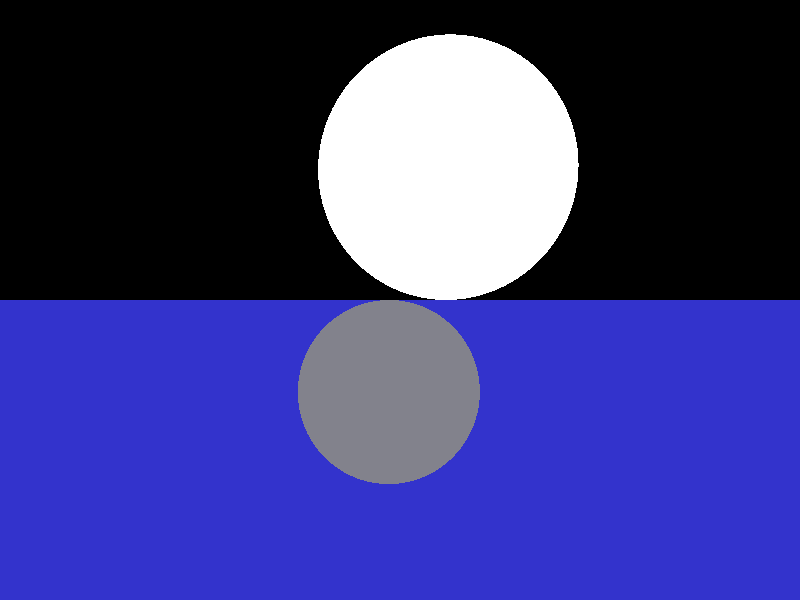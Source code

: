 // cs473, assignment 1 sample file (RIGHT HANDED)

camera {
  location  <3, 0, 12>
  up        <0,  1,  0>
  right     <1.33333, 0,  0>
  look_at   <0, 0, 0>
}


light_source {<-100, 100, 100> color rgb <1.5, 1.5, 1.5>}

sphere { <0, 0, 0>, 2
  pigment { color rgb <1.0, 0.0, 0.0>}
  finish {ambient 0.2 diffuse 0.8}
  translate <12, -2, -4>
}

sphere { <0, 0, 0>, 2
  pigment { color rgb <0.98, 0.47, 0.0>}
  finish {ambient 0.2 diffuse 0.8}
  translate <11, -2, 2>
}

sphere { <0, 0, 0>, 2
  pigment { color rgb <0.98, 0.98, 0.0>}
  finish {ambient 0.2 diffuse 0.8}
  translate <9, -2, 7>
}

sphere { <0, 0, 0>, 2
  pigment { color rgb <0.0, 0.98, 0.3>}
  finish {ambient 0.2 diffuse 0.8}
  translate <6, -2, 11>
}

sphere { <0, 0, 0>, 2
  pigment { color rgb <0.0, 0.03, 0.83>}
  finish {ambient 0.2 diffuse 0.8}
  translate <2, -2, 14>
}

sphere { <0, 0, 0>, 2
  pigment { color rgb <0.71, 0.00, 0.65>}
  finish {ambient 0.2 diffuse 0.8}
  translate <-3, -2, 16>
}

//

sphere { <0, 0, 0>, 2
  pigment { color rgb <1.0, 0.0, 0.0>}
  finish {ambient 0.2 diffuse 0.8}
  translate <12, 2, -4>
}

sphere { <0, 0, 0>, 2
  pigment { color rgb <0.98, 0.47, 0.0>}
  finish {ambient 0.2 diffuse 0.8}
  translate <11, 2, 2>
}

sphere { <0, 0, 0>, 2
  pigment { color rgb <0.98, 0.98, 0.0>}
  finish {ambient 0.2 diffuse 0.8}
  translate <9, 2, 7>
}

sphere { <0, 0, 0>, 2
  pigment { color rgb <0.0, 0.98, 0.3>}
  finish {ambient 0.2 diffuse 0.8}
  translate <6, 2, 11>
}

sphere { <0, 0, 0>, 2
  pigment { color rgb <0.0, 0.03, 0.83>}
  finish {ambient 0.2 diffuse 0.8}
  translate <2, 2, 14>
}

sphere { <0, 0, 0>, 2
  pigment { color rgb <0.71, 0.00, 0.65>}
  finish {ambient 0.2 diffuse 0.8}
  translate <-3, 2, 16>
}

//

sphere { <0, 0, 0>, 2
  pigment { color rgb <1.0, 0.0, 0.0>}
  finish {ambient 0.2 diffuse 0.8}
  translate <12, 6, -4>
}

sphere { <0, 0, 0>, 2
  pigment { color rgb <0.98, 0.47, 0.0>}
  finish {ambient 0.2 diffuse 0.8}
  translate <11, 6, 2>
}

sphere { <0, 0, 0>, 2
  pigment { color rgb <0.98, 0.98, 0.0>}
  finish {ambient 0.2 diffuse 0.8}
  translate <9, 6, 7>
}

sphere { <0, 0, 0>, 2
  pigment { color rgb <0.0, 0.98, 0.3>}
  finish {ambient 0.2 diffuse 0.8}
  translate <6, 6, 11>
}

sphere { <0, 0, 0>, 2
  pigment { color rgb <0.0, 0.03, 0.83>}
  finish {ambient 0.2 diffuse 0.8}
  translate <2, 6, 14>
}

sphere { <0, 0, 0>, 2
  pigment { color rgb <0.71, 0.00, 0.65>}
  finish {ambient 0.2 diffuse 0.8}
  translate <-3, 6, 16>
}

//

sphere { <0, 0, 0>, 2
  pigment { color rgb <1.0, 0.0, 0.0>}
  finish {ambient 0.2 diffuse 0.8}
  translate <12, 10, -4>
}

sphere { <0, 0, 0>, 2
  pigment { color rgb <0.98, 0.47, 0.0>}
  finish {ambient 0.2 diffuse 0.8}
  translate <11, 10, 2>
}

sphere { <0, 0, 0>, 2
  pigment { color rgb <0.98, 0.98, 0.0>}
  finish {ambient 0.2 diffuse 0.8}
  translate <9, 10, 7>
}

sphere { <0, 0, 0>, 2
  pigment { color rgb <0.0, 0.98, 0.3>}
  finish {ambient 0.2 diffuse 0.8}
  translate <6, 10, 11>
}

sphere { <0, 0, 0>, 2
  pigment { color rgb <0.0, 0.03, 0.83>}
  finish {ambient 0.2 diffuse 0.8}
  translate <2, 10, 14>
}

sphere { <0, 0, 0>, 2
  pigment { color rgb <0.71, 0.00, 0.65>}
  finish {ambient 0.2 diffuse 0.8}
  translate <-3, 10, 16>
}

//

sphere { <0, 0, 0>, 2
  pigment { color rgb <1.0, 0.0, 0.0>}
  finish {ambient 0.2 diffuse 0.8}
  translate <12, 14, -4>
}

sphere { <0, 0, 0>, 2
  pigment { color rgb <0.98, 0.47, 0.0>}
  finish {ambient 0.2 diffuse 0.8}
  translate <11, 14, 2>
}

sphere { <0, 0, 0>, 2
  pigment { color rgb <0.98, 0.98, 0.0>}
  finish {ambient 0.2 diffuse 0.8}
  translate <9, 14, 7>
}

sphere { <0, 0, 0>, 2
  pigment { color rgb <0.0, 0.98, 0.3>}
  finish {ambient 0.2 diffuse 0.8}
  translate <6, 14, 11>
}

sphere { <0, 0, 0>, 2
  pigment { color rgb <0.0, 0.03, 0.83>}
  finish {ambient 0.2 diffuse 0.8}
  translate <2, 14, 14>
}

sphere { <0, 0, 0>, 2
  pigment { color rgb <0.71, 0.00, 0.65>}
  finish {ambient 0.2 diffuse 0.8}
  translate <-3, 14, 16>
}

//

sphere { <0, 0, 0>, 2
  pigment { color rgb <1.0, 0.0, 0.0>}
  finish {ambient 0.2 diffuse 0.8}
  translate <12, 18, -4>
}

sphere { <0, 0, 0>, 2
  pigment { color rgb <0.98, 0.47, 0.0>}
  finish {ambient 0.2 diffuse 0.8}
  translate <11, 18, 2>
}

sphere { <0, 0, 0>, 2
  pigment { color rgb <0.98, 0.98, 0.0>}
  finish {ambient 0.2 diffuse 0.8}
  translate <9, 18, 7>
}

sphere { <0, 0, 0>, 2
  pigment { color rgb <0.0, 0.98, 0.3>}
  finish {ambient 0.2 diffuse 0.8}
  translate <6, 18, 11>
}

sphere { <0, 0, 0>, 2
  pigment { color rgb <0.0, 0.03, 0.83>}
  finish {ambient 0.2 diffuse 0.8}
  translate <2, 18, 14>
}

sphere { <0, 0, 0>, 2
  pigment { color rgb <0.71, 0.00, 0.65>}
  finish {ambient 0.2 diffuse 0.8}
  translate <-3, 18, 16>
}

//

sphere { <0, 0, 0>, 2
  pigment { color rgb <1.0, 0.0, 0.0>}
  finish {ambient 0.2 diffuse 0.8}
  translate <12, 22, -4>
}

sphere { <0, 0, 0>, 2
  pigment { color rgb <0.98, 0.47, 0.0>}
  finish {ambient 0.2 diffuse 0.8}
  translate <11, 22, 2>
}

sphere { <0, 0, 0>, 2
  pigment { color rgb <0.98, 0.98, 0.0>}
  finish {ambient 0.2 diffuse 0.8}
  translate <9, 22, 7>
}

sphere { <0, 0, 0>, 2
  pigment { color rgb <0.0, 0.98, 0.3>}
  finish {ambient 0.2 diffuse 0.8}
  translate <6, 22, 11>
}

sphere { <0, 0, 0>, 2
  pigment { color rgb <0.0, 0.03, 0.83>}
  finish {ambient 0.2 diffuse 0.8}
  translate <2, 22, 14>
}

sphere { <0, 0, 0>, 2
  pigment { color rgb <0.71, 0.00, 0.65>}
  finish {ambient 0.2 diffuse 0.8}
  translate <-3, 22, 16>
}

//

sphere { <0, 0, 0>, 2
  pigment {color rgbf <1.0, 1.0, 1.0, 0.8>}
  finish {ambient 0.2 diffuse 0.2 refraction 1.0 ior 1.9}
  translate <0, 2, 3>
}

sphere { <0, 0, 0>, 2
  pigment { color rgb <0.51, 0.51, 0.55>}
  finish {ambient 0.2 diffuse 0.8 reflection 0.8}
  translate <0, -2, -1>
}

plane {<0, 1, 0>, -4
      pigment {color rgb <0.2, 0.2, 0.8>}
      finish {ambient 0.4 diffuse 0.8}
}


